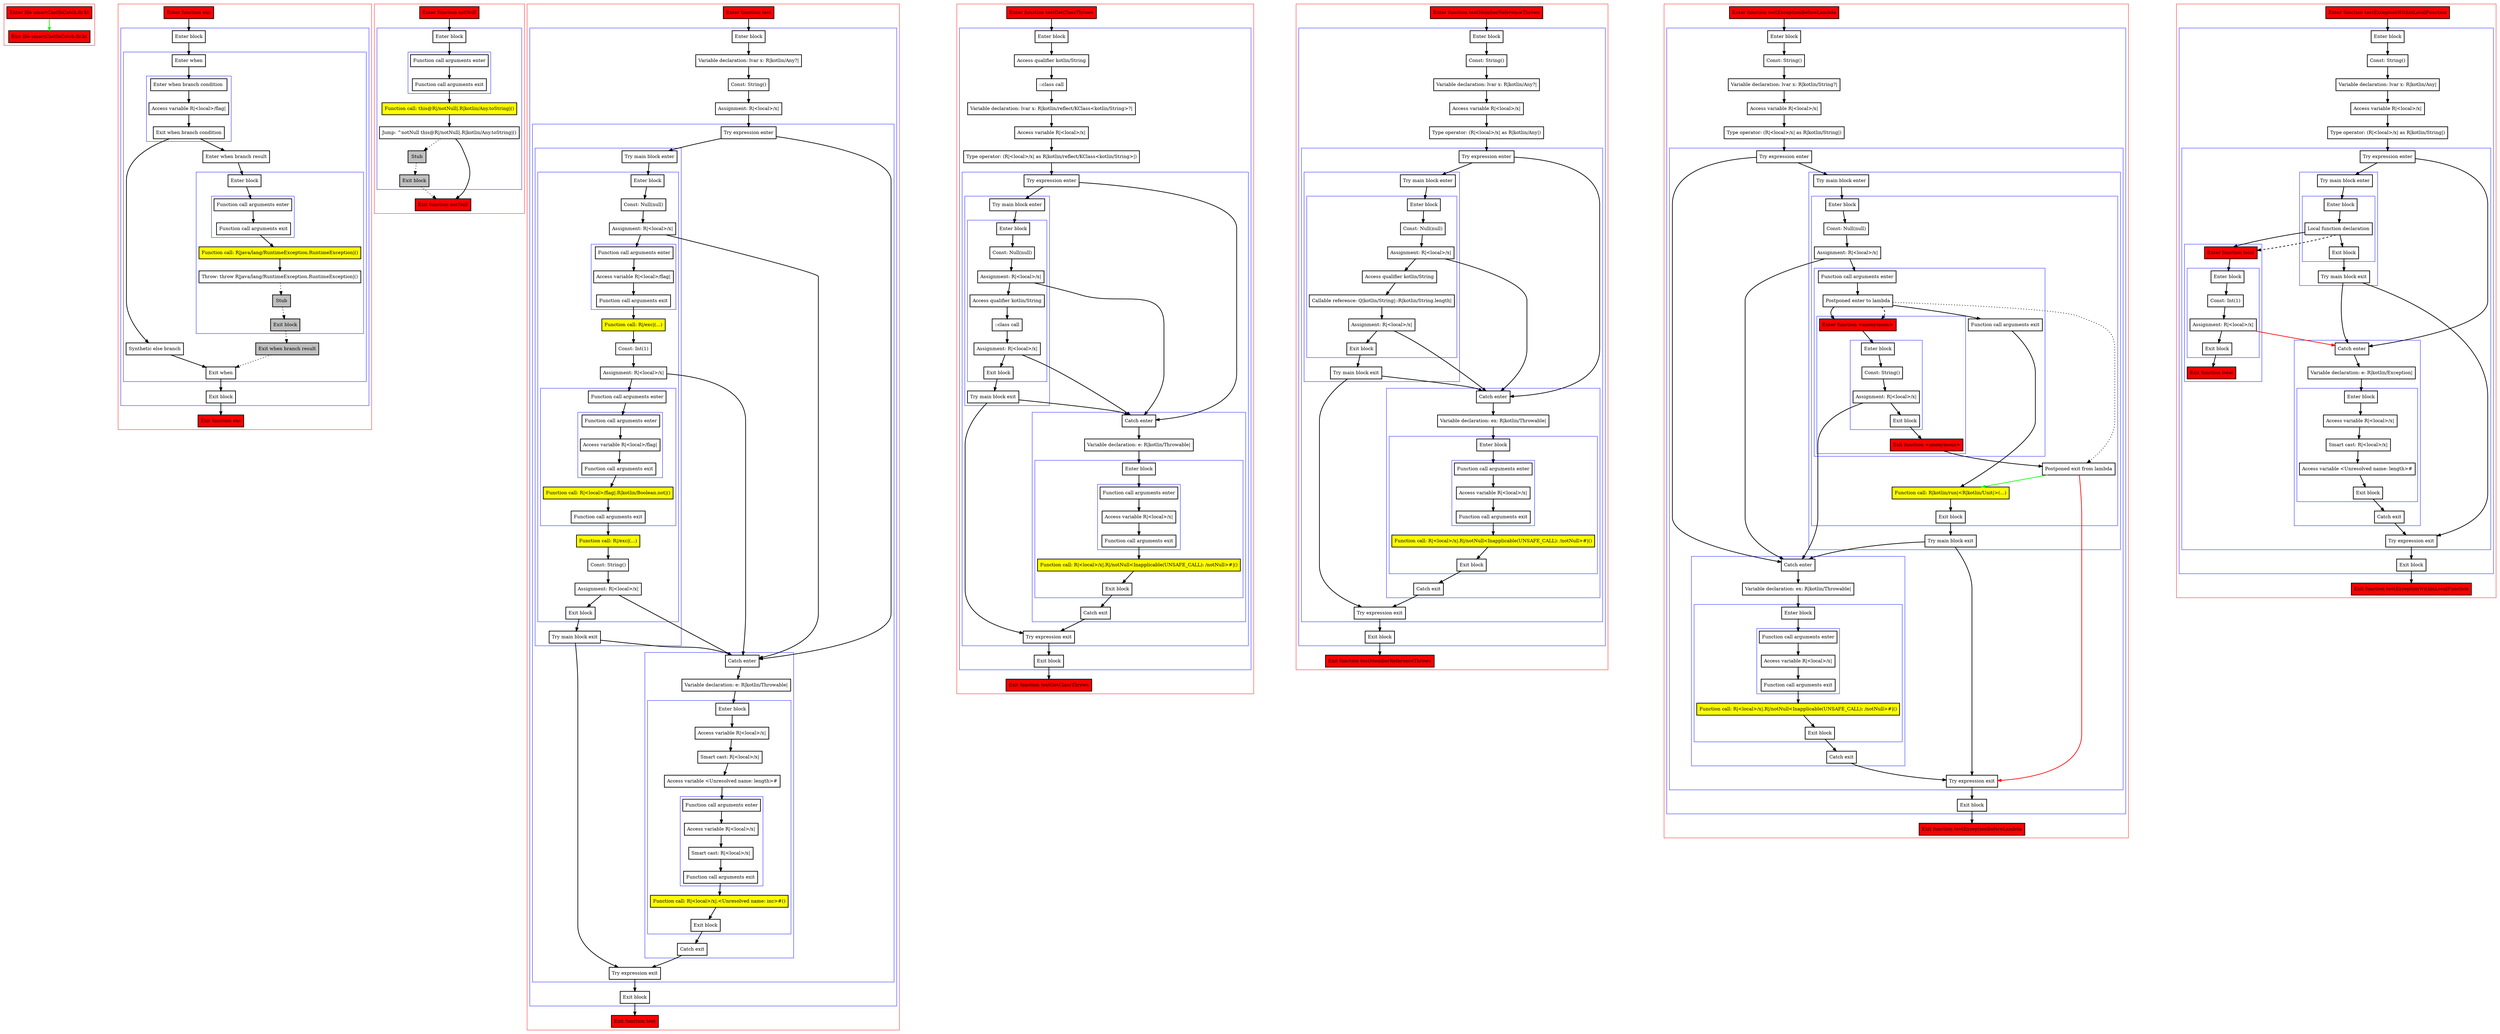 digraph smartCastInCatch_fir_kt {
    graph [nodesep=3]
    node [shape=box penwidth=2]
    edge [penwidth=2]

    subgraph cluster_0 {
        color=red
        0 [label="Enter file smartCastInCatch.fir.kt" style="filled" fillcolor=red];
        1 [label="Exit file smartCastInCatch.fir.kt" style="filled" fillcolor=red];
    }
    0 -> {1} [color=green];

    subgraph cluster_1 {
        color=red
        2 [label="Enter function exc" style="filled" fillcolor=red];
        subgraph cluster_2 {
            color=blue
            3 [label="Enter block"];
            subgraph cluster_3 {
                color=blue
                4 [label="Enter when"];
                subgraph cluster_4 {
                    color=blue
                    5 [label="Enter when branch condition "];
                    6 [label="Access variable R|<local>/flag|"];
                    7 [label="Exit when branch condition"];
                }
                8 [label="Synthetic else branch"];
                9 [label="Enter when branch result"];
                subgraph cluster_5 {
                    color=blue
                    10 [label="Enter block"];
                    subgraph cluster_6 {
                        color=blue
                        11 [label="Function call arguments enter"];
                        12 [label="Function call arguments exit"];
                    }
                    13 [label="Function call: R|java/lang/RuntimeException.RuntimeException|()" style="filled" fillcolor=yellow];
                    14 [label="Throw: throw R|java/lang/RuntimeException.RuntimeException|()"];
                    15 [label="Stub" style="filled" fillcolor=gray];
                    16 [label="Exit block" style="filled" fillcolor=gray];
                }
                17 [label="Exit when branch result" style="filled" fillcolor=gray];
                18 [label="Exit when"];
            }
            19 [label="Exit block"];
        }
        20 [label="Exit function exc" style="filled" fillcolor=red];
    }
    2 -> {3};
    3 -> {4};
    4 -> {5};
    5 -> {6};
    6 -> {7};
    7 -> {8 9};
    8 -> {18};
    9 -> {10};
    10 -> {11};
    11 -> {12};
    12 -> {13};
    13 -> {14};
    14 -> {15} [style=dotted];
    15 -> {16} [style=dotted];
    16 -> {17} [style=dotted];
    17 -> {18} [style=dotted];
    18 -> {19};
    19 -> {20};

    subgraph cluster_7 {
        color=red
        21 [label="Enter function notNull" style="filled" fillcolor=red];
        subgraph cluster_8 {
            color=blue
            22 [label="Enter block"];
            subgraph cluster_9 {
                color=blue
                23 [label="Function call arguments enter"];
                24 [label="Function call arguments exit"];
            }
            25 [label="Function call: this@R|/notNull|.R|kotlin/Any.toString|()" style="filled" fillcolor=yellow];
            26 [label="Jump: ^notNull this@R|/notNull|.R|kotlin/Any.toString|()"];
            27 [label="Stub" style="filled" fillcolor=gray];
            28 [label="Exit block" style="filled" fillcolor=gray];
        }
        29 [label="Exit function notNull" style="filled" fillcolor=red];
    }
    21 -> {22};
    22 -> {23};
    23 -> {24};
    24 -> {25};
    25 -> {26};
    26 -> {29};
    26 -> {27} [style=dotted];
    27 -> {28} [style=dotted];
    28 -> {29} [style=dotted];

    subgraph cluster_10 {
        color=red
        30 [label="Enter function test" style="filled" fillcolor=red];
        subgraph cluster_11 {
            color=blue
            31 [label="Enter block"];
            32 [label="Variable declaration: lvar x: R|kotlin/Any?|"];
            33 [label="Const: String()"];
            34 [label="Assignment: R|<local>/x|"];
            subgraph cluster_12 {
                color=blue
                35 [label="Try expression enter"];
                subgraph cluster_13 {
                    color=blue
                    36 [label="Try main block enter"];
                    subgraph cluster_14 {
                        color=blue
                        37 [label="Enter block"];
                        38 [label="Const: Null(null)"];
                        39 [label="Assignment: R|<local>/x|"];
                        subgraph cluster_15 {
                            color=blue
                            40 [label="Function call arguments enter"];
                            41 [label="Access variable R|<local>/flag|"];
                            42 [label="Function call arguments exit"];
                        }
                        43 [label="Function call: R|/exc|(...)" style="filled" fillcolor=yellow];
                        44 [label="Const: Int(1)"];
                        45 [label="Assignment: R|<local>/x|"];
                        subgraph cluster_16 {
                            color=blue
                            46 [label="Function call arguments enter"];
                            subgraph cluster_17 {
                                color=blue
                                47 [label="Function call arguments enter"];
                                48 [label="Access variable R|<local>/flag|"];
                                49 [label="Function call arguments exit"];
                            }
                            50 [label="Function call: R|<local>/flag|.R|kotlin/Boolean.not|()" style="filled" fillcolor=yellow];
                            51 [label="Function call arguments exit"];
                        }
                        52 [label="Function call: R|/exc|(...)" style="filled" fillcolor=yellow];
                        53 [label="Const: String()"];
                        54 [label="Assignment: R|<local>/x|"];
                        55 [label="Exit block"];
                    }
                    56 [label="Try main block exit"];
                }
                subgraph cluster_18 {
                    color=blue
                    57 [label="Catch enter"];
                    58 [label="Variable declaration: e: R|kotlin/Throwable|"];
                    subgraph cluster_19 {
                        color=blue
                        59 [label="Enter block"];
                        60 [label="Access variable R|<local>/x|"];
                        61 [label="Smart cast: R|<local>/x|"];
                        62 [label="Access variable <Unresolved name: length>#"];
                        subgraph cluster_20 {
                            color=blue
                            63 [label="Function call arguments enter"];
                            64 [label="Access variable R|<local>/x|"];
                            65 [label="Smart cast: R|<local>/x|"];
                            66 [label="Function call arguments exit"];
                        }
                        67 [label="Function call: R|<local>/x|.<Unresolved name: inc>#()" style="filled" fillcolor=yellow];
                        68 [label="Exit block"];
                    }
                    69 [label="Catch exit"];
                }
                70 [label="Try expression exit"];
            }
            71 [label="Exit block"];
        }
        72 [label="Exit function test" style="filled" fillcolor=red];
    }
    30 -> {31};
    31 -> {32};
    32 -> {33};
    33 -> {34};
    34 -> {35};
    35 -> {36 57};
    36 -> {37};
    37 -> {38};
    38 -> {39};
    39 -> {40 57};
    40 -> {41};
    41 -> {42};
    42 -> {43};
    43 -> {44};
    44 -> {45};
    45 -> {46 57};
    46 -> {47};
    47 -> {48};
    48 -> {49};
    49 -> {50};
    50 -> {51};
    51 -> {52};
    52 -> {53};
    53 -> {54};
    54 -> {55 57};
    55 -> {56};
    56 -> {57 70};
    57 -> {58};
    58 -> {59};
    59 -> {60};
    60 -> {61};
    61 -> {62};
    62 -> {63};
    63 -> {64};
    64 -> {65};
    65 -> {66};
    66 -> {67};
    67 -> {68};
    68 -> {69};
    69 -> {70};
    70 -> {71};
    71 -> {72};

    subgraph cluster_21 {
        color=red
        73 [label="Enter function testGetClassThrows" style="filled" fillcolor=red];
        subgraph cluster_22 {
            color=blue
            74 [label="Enter block"];
            75 [label="Access qualifier kotlin/String"];
            76 [label="::class call"];
            77 [label="Variable declaration: lvar x: R|kotlin/reflect/KClass<kotlin/String>?|"];
            78 [label="Access variable R|<local>/x|"];
            79 [label="Type operator: (R|<local>/x| as R|kotlin/reflect/KClass<kotlin/String>|)"];
            subgraph cluster_23 {
                color=blue
                80 [label="Try expression enter"];
                subgraph cluster_24 {
                    color=blue
                    81 [label="Try main block enter"];
                    subgraph cluster_25 {
                        color=blue
                        82 [label="Enter block"];
                        83 [label="Const: Null(null)"];
                        84 [label="Assignment: R|<local>/x|"];
                        85 [label="Access qualifier kotlin/String"];
                        86 [label="::class call"];
                        87 [label="Assignment: R|<local>/x|"];
                        88 [label="Exit block"];
                    }
                    89 [label="Try main block exit"];
                }
                subgraph cluster_26 {
                    color=blue
                    90 [label="Catch enter"];
                    91 [label="Variable declaration: e: R|kotlin/Throwable|"];
                    subgraph cluster_27 {
                        color=blue
                        92 [label="Enter block"];
                        subgraph cluster_28 {
                            color=blue
                            93 [label="Function call arguments enter"];
                            94 [label="Access variable R|<local>/x|"];
                            95 [label="Function call arguments exit"];
                        }
                        96 [label="Function call: R|<local>/x|.R|/notNull<Inapplicable(UNSAFE_CALL): /notNull>#|()" style="filled" fillcolor=yellow];
                        97 [label="Exit block"];
                    }
                    98 [label="Catch exit"];
                }
                99 [label="Try expression exit"];
            }
            100 [label="Exit block"];
        }
        101 [label="Exit function testGetClassThrows" style="filled" fillcolor=red];
    }
    73 -> {74};
    74 -> {75};
    75 -> {76};
    76 -> {77};
    77 -> {78};
    78 -> {79};
    79 -> {80};
    80 -> {81 90};
    81 -> {82};
    82 -> {83};
    83 -> {84};
    84 -> {85 90};
    85 -> {86};
    86 -> {87};
    87 -> {88 90};
    88 -> {89};
    89 -> {90 99};
    90 -> {91};
    91 -> {92};
    92 -> {93};
    93 -> {94};
    94 -> {95};
    95 -> {96};
    96 -> {97};
    97 -> {98};
    98 -> {99};
    99 -> {100};
    100 -> {101};

    subgraph cluster_29 {
        color=red
        102 [label="Enter function testMemberReferenceThrows" style="filled" fillcolor=red];
        subgraph cluster_30 {
            color=blue
            103 [label="Enter block"];
            104 [label="Const: String()"];
            105 [label="Variable declaration: lvar x: R|kotlin/Any?|"];
            106 [label="Access variable R|<local>/x|"];
            107 [label="Type operator: (R|<local>/x| as R|kotlin/Any|)"];
            subgraph cluster_31 {
                color=blue
                108 [label="Try expression enter"];
                subgraph cluster_32 {
                    color=blue
                    109 [label="Try main block enter"];
                    subgraph cluster_33 {
                        color=blue
                        110 [label="Enter block"];
                        111 [label="Const: Null(null)"];
                        112 [label="Assignment: R|<local>/x|"];
                        113 [label="Access qualifier kotlin/String"];
                        114 [label="Callable reference: Q|kotlin/String|::R|kotlin/String.length|"];
                        115 [label="Assignment: R|<local>/x|"];
                        116 [label="Exit block"];
                    }
                    117 [label="Try main block exit"];
                }
                subgraph cluster_34 {
                    color=blue
                    118 [label="Catch enter"];
                    119 [label="Variable declaration: ex: R|kotlin/Throwable|"];
                    subgraph cluster_35 {
                        color=blue
                        120 [label="Enter block"];
                        subgraph cluster_36 {
                            color=blue
                            121 [label="Function call arguments enter"];
                            122 [label="Access variable R|<local>/x|"];
                            123 [label="Function call arguments exit"];
                        }
                        124 [label="Function call: R|<local>/x|.R|/notNull<Inapplicable(UNSAFE_CALL): /notNull>#|()" style="filled" fillcolor=yellow];
                        125 [label="Exit block"];
                    }
                    126 [label="Catch exit"];
                }
                127 [label="Try expression exit"];
            }
            128 [label="Exit block"];
        }
        129 [label="Exit function testMemberReferenceThrows" style="filled" fillcolor=red];
    }
    102 -> {103};
    103 -> {104};
    104 -> {105};
    105 -> {106};
    106 -> {107};
    107 -> {108};
    108 -> {109 118};
    109 -> {110};
    110 -> {111};
    111 -> {112};
    112 -> {113 118};
    113 -> {114};
    114 -> {115};
    115 -> {116 118};
    116 -> {117};
    117 -> {118 127};
    118 -> {119};
    119 -> {120};
    120 -> {121};
    121 -> {122};
    122 -> {123};
    123 -> {124};
    124 -> {125};
    125 -> {126};
    126 -> {127};
    127 -> {128};
    128 -> {129};

    subgraph cluster_37 {
        color=red
        130 [label="Enter function testExceptionBeforeLambda" style="filled" fillcolor=red];
        subgraph cluster_38 {
            color=blue
            131 [label="Enter block"];
            132 [label="Const: String()"];
            133 [label="Variable declaration: lvar x: R|kotlin/String?|"];
            134 [label="Access variable R|<local>/x|"];
            135 [label="Type operator: (R|<local>/x| as R|kotlin/String|)"];
            subgraph cluster_39 {
                color=blue
                136 [label="Try expression enter"];
                subgraph cluster_40 {
                    color=blue
                    137 [label="Try main block enter"];
                    subgraph cluster_41 {
                        color=blue
                        138 [label="Enter block"];
                        139 [label="Const: Null(null)"];
                        140 [label="Assignment: R|<local>/x|"];
                        subgraph cluster_42 {
                            color=blue
                            141 [label="Function call arguments enter"];
                            142 [label="Postponed enter to lambda"];
                            subgraph cluster_43 {
                                color=blue
                                143 [label="Enter function <anonymous>" style="filled" fillcolor=red];
                                subgraph cluster_44 {
                                    color=blue
                                    144 [label="Enter block"];
                                    145 [label="Const: String()"];
                                    146 [label="Assignment: R|<local>/x|"];
                                    147 [label="Exit block"];
                                }
                                148 [label="Exit function <anonymous>" style="filled" fillcolor=red];
                            }
                            149 [label="Function call arguments exit"];
                        }
                        150 [label="Postponed exit from lambda"];
                        151 [label="Function call: R|kotlin/run|<R|kotlin/Unit|>(...)" style="filled" fillcolor=yellow];
                        152 [label="Exit block"];
                    }
                    153 [label="Try main block exit"];
                }
                subgraph cluster_45 {
                    color=blue
                    154 [label="Catch enter"];
                    155 [label="Variable declaration: ex: R|kotlin/Throwable|"];
                    subgraph cluster_46 {
                        color=blue
                        156 [label="Enter block"];
                        subgraph cluster_47 {
                            color=blue
                            157 [label="Function call arguments enter"];
                            158 [label="Access variable R|<local>/x|"];
                            159 [label="Function call arguments exit"];
                        }
                        160 [label="Function call: R|<local>/x|.R|/notNull<Inapplicable(UNSAFE_CALL): /notNull>#|()" style="filled" fillcolor=yellow];
                        161 [label="Exit block"];
                    }
                    162 [label="Catch exit"];
                }
                163 [label="Try expression exit"];
            }
            164 [label="Exit block"];
        }
        165 [label="Exit function testExceptionBeforeLambda" style="filled" fillcolor=red];
    }
    130 -> {131};
    131 -> {132};
    132 -> {133};
    133 -> {134};
    134 -> {135};
    135 -> {136};
    136 -> {137 154};
    137 -> {138};
    138 -> {139};
    139 -> {140};
    140 -> {141 154};
    141 -> {142};
    142 -> {143 149};
    142 -> {150} [style=dotted];
    142 -> {143} [style=dashed];
    143 -> {144};
    144 -> {145};
    145 -> {146};
    146 -> {147 154};
    147 -> {148};
    148 -> {150};
    149 -> {151};
    150 -> {151} [color=green];
    150 -> {163} [color=red];
    151 -> {152};
    152 -> {153};
    153 -> {154 163};
    154 -> {155};
    155 -> {156};
    156 -> {157};
    157 -> {158};
    158 -> {159};
    159 -> {160};
    160 -> {161};
    161 -> {162};
    162 -> {163};
    163 -> {164};
    164 -> {165};

    subgraph cluster_48 {
        color=red
        166 [label="Enter function testExceptionWithinLocalFunction" style="filled" fillcolor=red];
        subgraph cluster_49 {
            color=blue
            167 [label="Enter block"];
            168 [label="Const: String()"];
            169 [label="Variable declaration: lvar x: R|kotlin/Any|"];
            170 [label="Access variable R|<local>/x|"];
            171 [label="Type operator: (R|<local>/x| as R|kotlin/String|)"];
            subgraph cluster_50 {
                color=blue
                172 [label="Try expression enter"];
                subgraph cluster_51 {
                    color=blue
                    173 [label="Try main block enter"];
                    subgraph cluster_52 {
                        color=blue
                        174 [label="Enter block"];
                        175 [label="Local function declaration"];
                        176 [label="Exit block"];
                    }
                    177 [label="Try main block exit"];
                }
                subgraph cluster_53 {
                    color=blue
                    178 [label="Enter function local" style="filled" fillcolor=red];
                    subgraph cluster_54 {
                        color=blue
                        179 [label="Enter block"];
                        180 [label="Const: Int(1)"];
                        181 [label="Assignment: R|<local>/x|"];
                        182 [label="Exit block"];
                    }
                    183 [label="Exit function local" style="filled" fillcolor=red];
                }
                subgraph cluster_55 {
                    color=blue
                    184 [label="Catch enter"];
                    185 [label="Variable declaration: e: R|kotlin/Exception|"];
                    subgraph cluster_56 {
                        color=blue
                        186 [label="Enter block"];
                        187 [label="Access variable R|<local>/x|"];
                        188 [label="Smart cast: R|<local>/x|"];
                        189 [label="Access variable <Unresolved name: length>#"];
                        190 [label="Exit block"];
                    }
                    191 [label="Catch exit"];
                }
                192 [label="Try expression exit"];
            }
            193 [label="Exit block"];
        }
        194 [label="Exit function testExceptionWithinLocalFunction" style="filled" fillcolor=red];
    }
    166 -> {167};
    167 -> {168};
    168 -> {169};
    169 -> {170};
    170 -> {171};
    171 -> {172};
    172 -> {173 184};
    173 -> {174};
    174 -> {175};
    175 -> {176 178};
    175 -> {178} [style=dashed];
    176 -> {177};
    177 -> {184 192};
    178 -> {179};
    179 -> {180};
    180 -> {181};
    181 -> {182};
    181 -> {184} [color=red];
    182 -> {183};
    184 -> {185};
    185 -> {186};
    186 -> {187};
    187 -> {188};
    188 -> {189};
    189 -> {190};
    190 -> {191};
    191 -> {192};
    192 -> {193};
    193 -> {194};

}
